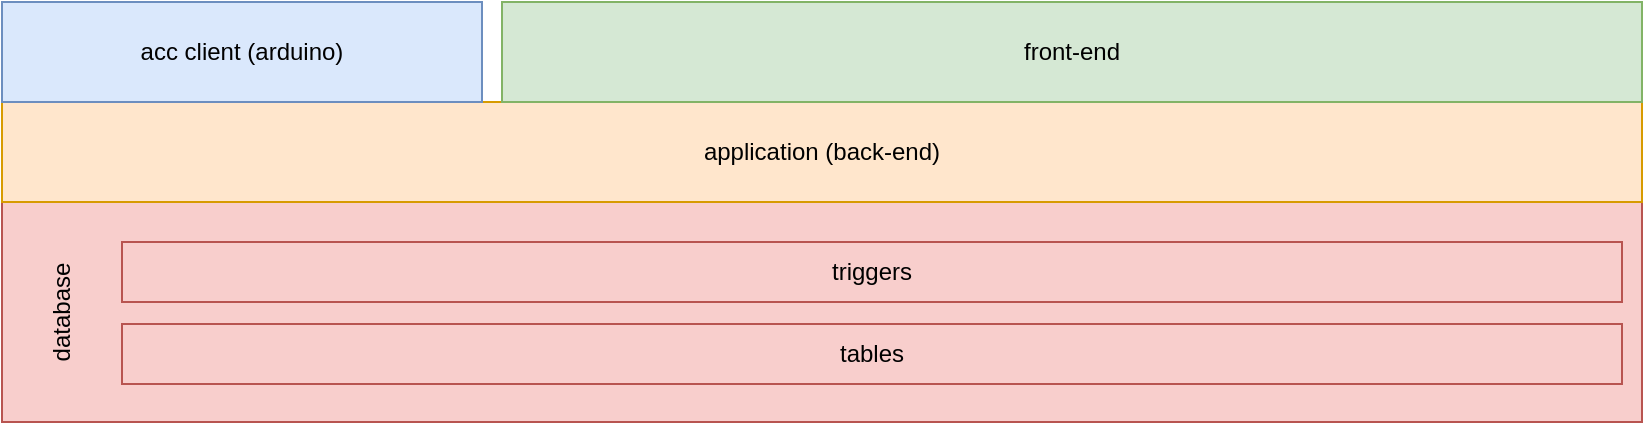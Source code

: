 <mxfile version="12.2.2" type="device" pages="1"><diagram id="dbqJYKA-LOA8s7yNBYhw" name="Page-1"><mxGraphModel dx="1106" dy="812" grid="1" gridSize="10" guides="1" tooltips="1" connect="1" arrows="1" fold="1" page="1" pageScale="1" pageWidth="1654" pageHeight="1169" math="0" shadow="0"><root><mxCell id="0"/><mxCell id="1" parent="0"/><mxCell id="PFqaEOPlfyGg8MPEYNV5-1" value="" style="rounded=0;whiteSpace=wrap;html=1;fillColor=#f8cecc;strokeColor=#b85450;" parent="1" vertex="1"><mxGeometry x="420" y="570" width="820" height="110" as="geometry"/></mxCell><mxCell id="PFqaEOPlfyGg8MPEYNV5-2" value="&lt;span style=&quot;white-space: normal&quot;&gt;application (back-end)&lt;/span&gt;" style="rounded=0;whiteSpace=wrap;html=1;fillColor=#ffe6cc;strokeColor=#d79b00;" parent="1" vertex="1"><mxGeometry x="420" y="520" width="820" height="50" as="geometry"/></mxCell><mxCell id="PFqaEOPlfyGg8MPEYNV5-6" value="database" style="text;html=1;strokeColor=none;fillColor=none;align=center;verticalAlign=middle;whiteSpace=wrap;rounded=0;rotation=-90;" parent="1" vertex="1"><mxGeometry x="430" y="615" width="40" height="20" as="geometry"/></mxCell><mxCell id="PFqaEOPlfyGg8MPEYNV5-7" value="tables" style="rounded=0;whiteSpace=wrap;html=1;fillColor=#f8cecc;strokeColor=#b85450;" parent="1" vertex="1"><mxGeometry x="480" y="631" width="750" height="30" as="geometry"/></mxCell><mxCell id="PFqaEOPlfyGg8MPEYNV5-8" value="triggers" style="rounded=0;whiteSpace=wrap;html=1;fillColor=#f8cecc;strokeColor=#b85450;" parent="1" vertex="1"><mxGeometry x="480" y="590" width="750" height="30" as="geometry"/></mxCell><mxCell id="PFqaEOPlfyGg8MPEYNV5-21" value="&lt;span style=&quot;white-space: normal&quot;&gt;front-end&lt;/span&gt;" style="rounded=0;whiteSpace=wrap;html=1;fillColor=#d5e8d4;strokeColor=#82b366;" parent="1" vertex="1"><mxGeometry x="670" y="470" width="570" height="50" as="geometry"/></mxCell><mxCell id="PFqaEOPlfyGg8MPEYNV5-22" value="&lt;span style=&quot;white-space: normal&quot;&gt;acc client (arduino)&lt;/span&gt;" style="rounded=0;whiteSpace=wrap;html=1;fillColor=#dae8fc;strokeColor=#6c8ebf;" parent="1" vertex="1"><mxGeometry x="420" y="470" width="240" height="50" as="geometry"/></mxCell></root></mxGraphModel></diagram></mxfile>
